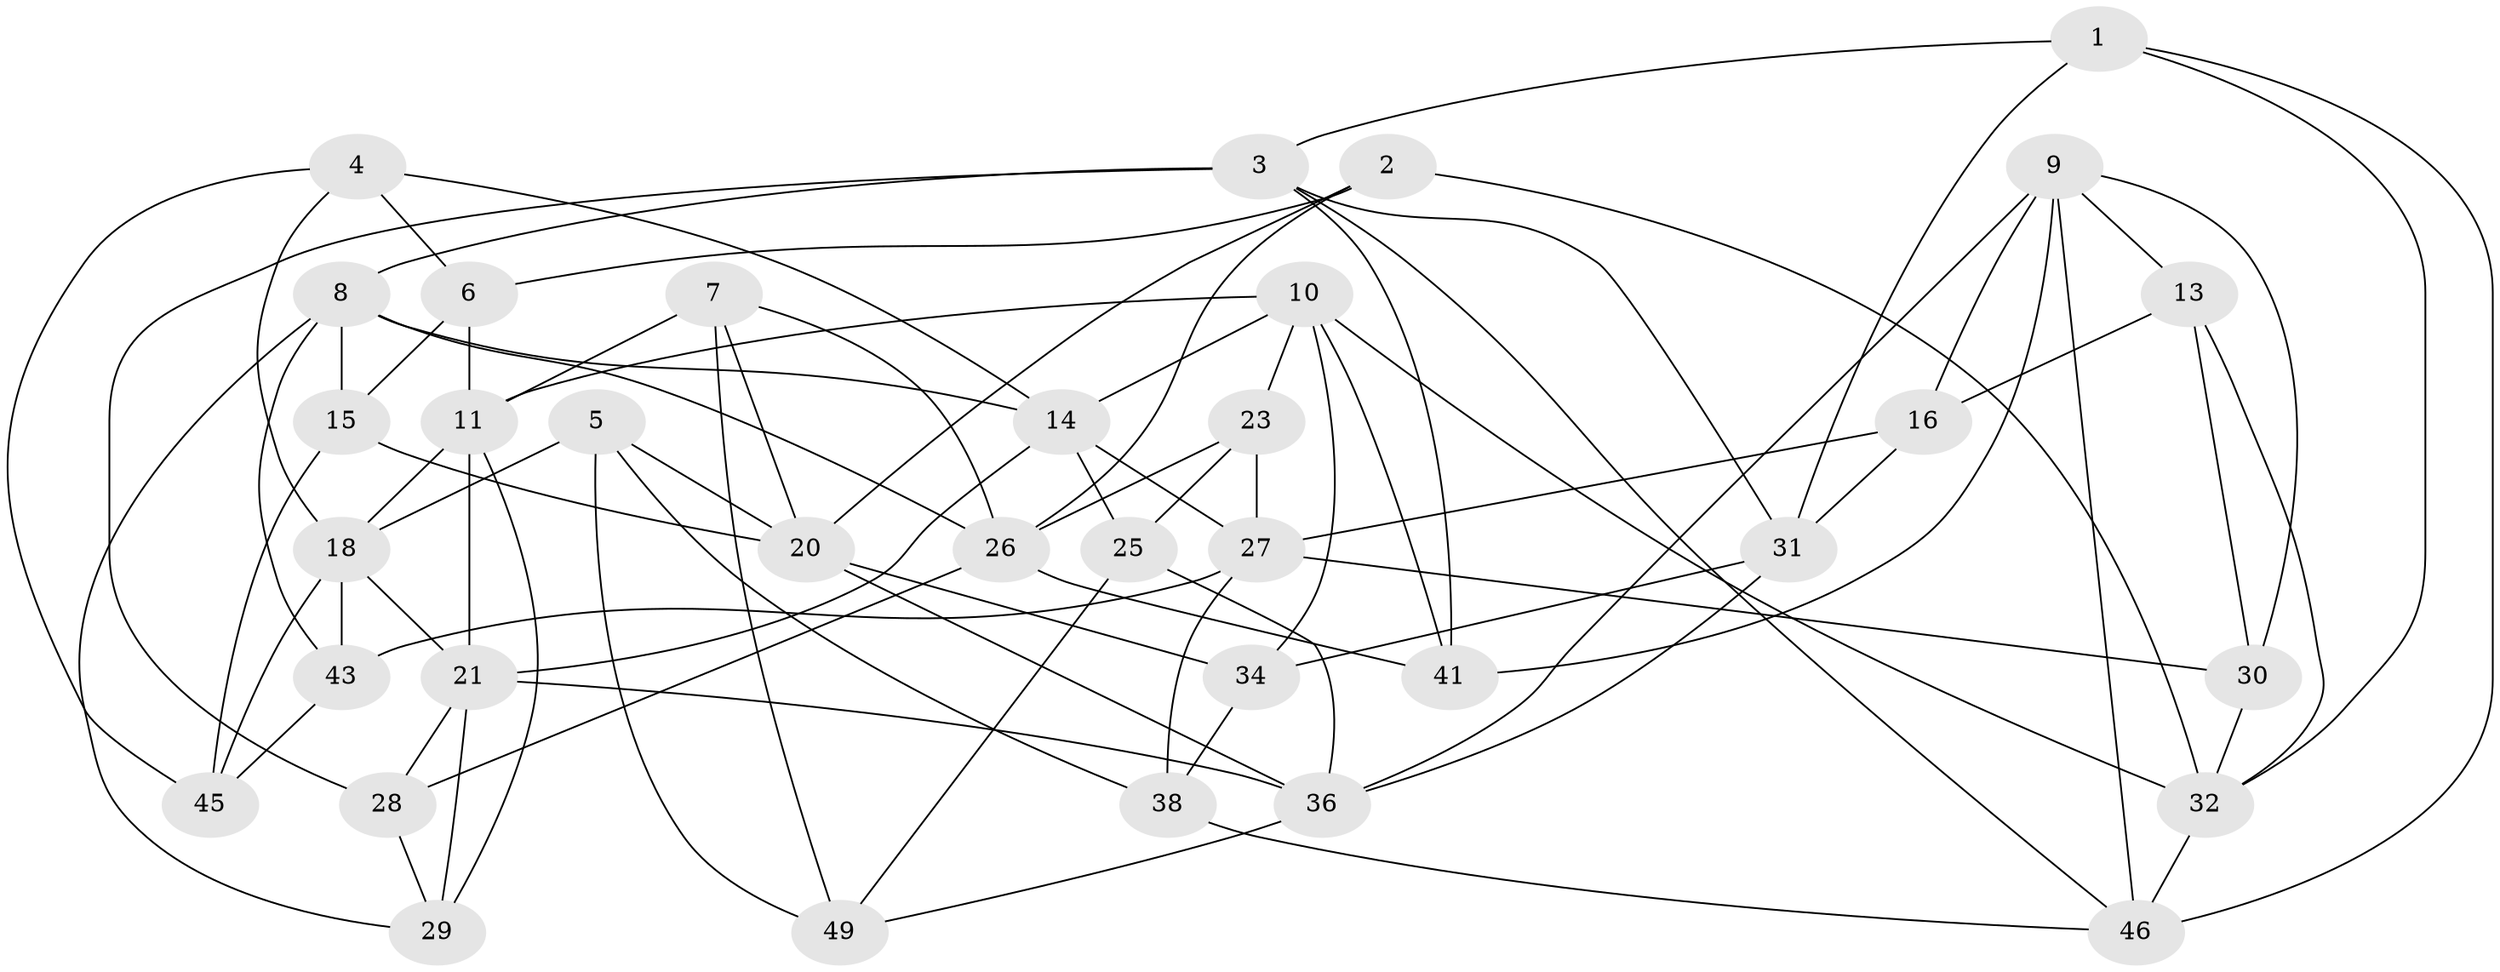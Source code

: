 // Generated by graph-tools (version 1.1) at 2025/52/02/27/25 19:52:27]
// undirected, 35 vertices, 84 edges
graph export_dot {
graph [start="1"]
  node [color=gray90,style=filled];
  1 [super="+22"];
  2;
  3 [super="+40"];
  4;
  5;
  6;
  7;
  8 [super="+17"];
  9 [super="+12"];
  10 [super="+51"];
  11 [super="+48"];
  13;
  14 [super="+19"];
  15;
  16;
  18 [super="+47"];
  20 [super="+44"];
  21 [super="+24"];
  23;
  25;
  26 [super="+37"];
  27 [super="+33"];
  28;
  29;
  30;
  31 [super="+42"];
  32 [super="+35"];
  34;
  36 [super="+39"];
  38;
  41;
  43;
  45;
  46 [super="+50"];
  49;
  1 -- 46 [weight=2];
  1 -- 3;
  1 -- 32;
  1 -- 31 [weight=2];
  2 -- 6;
  2 -- 32;
  2 -- 26;
  2 -- 20;
  3 -- 41;
  3 -- 46;
  3 -- 8;
  3 -- 28;
  3 -- 31;
  4 -- 45;
  4 -- 14;
  4 -- 6;
  4 -- 18;
  5 -- 38;
  5 -- 49;
  5 -- 20;
  5 -- 18;
  6 -- 15;
  6 -- 11;
  7 -- 26;
  7 -- 49;
  7 -- 11;
  7 -- 20;
  8 -- 29;
  8 -- 26;
  8 -- 43;
  8 -- 14;
  8 -- 15;
  9 -- 16;
  9 -- 36;
  9 -- 13;
  9 -- 30;
  9 -- 41;
  9 -- 46;
  10 -- 41;
  10 -- 32;
  10 -- 11;
  10 -- 34;
  10 -- 14;
  10 -- 23;
  11 -- 21;
  11 -- 18;
  11 -- 29;
  13 -- 16;
  13 -- 30;
  13 -- 32;
  14 -- 25;
  14 -- 27;
  14 -- 21;
  15 -- 45;
  15 -- 20;
  16 -- 31;
  16 -- 27;
  18 -- 43;
  18 -- 21;
  18 -- 45;
  20 -- 34;
  20 -- 36;
  21 -- 29;
  21 -- 28;
  21 -- 36;
  23 -- 25;
  23 -- 26;
  23 -- 27;
  25 -- 49;
  25 -- 36;
  26 -- 41;
  26 -- 28;
  27 -- 43;
  27 -- 38;
  27 -- 30;
  28 -- 29;
  30 -- 32;
  31 -- 34;
  31 -- 36;
  32 -- 46;
  34 -- 38;
  36 -- 49;
  38 -- 46;
  43 -- 45;
}
